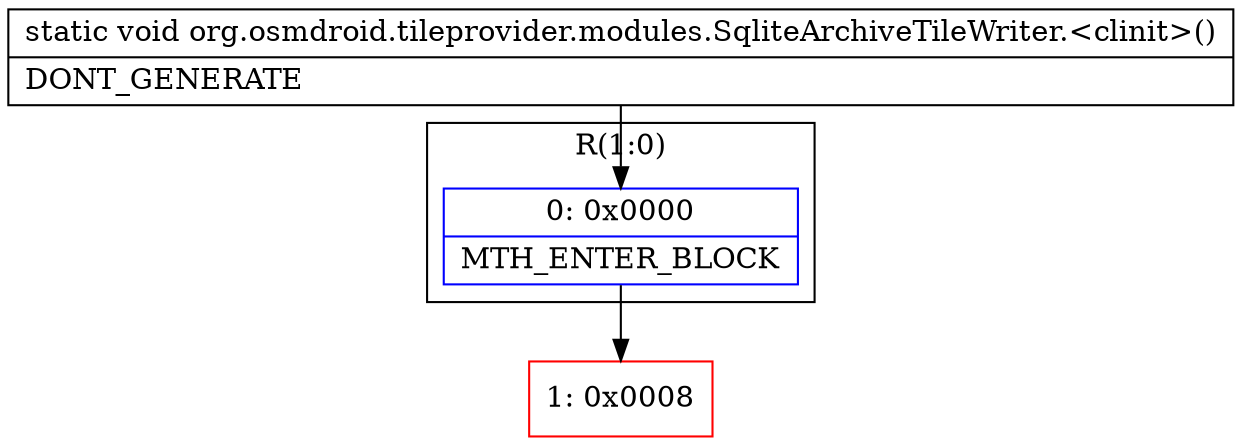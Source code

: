 digraph "CFG fororg.osmdroid.tileprovider.modules.SqliteArchiveTileWriter.\<clinit\>()V" {
subgraph cluster_Region_1298158410 {
label = "R(1:0)";
node [shape=record,color=blue];
Node_0 [shape=record,label="{0\:\ 0x0000|MTH_ENTER_BLOCK\l}"];
}
Node_1 [shape=record,color=red,label="{1\:\ 0x0008}"];
MethodNode[shape=record,label="{static void org.osmdroid.tileprovider.modules.SqliteArchiveTileWriter.\<clinit\>()  | DONT_GENERATE\l}"];
MethodNode -> Node_0;
Node_0 -> Node_1;
}

